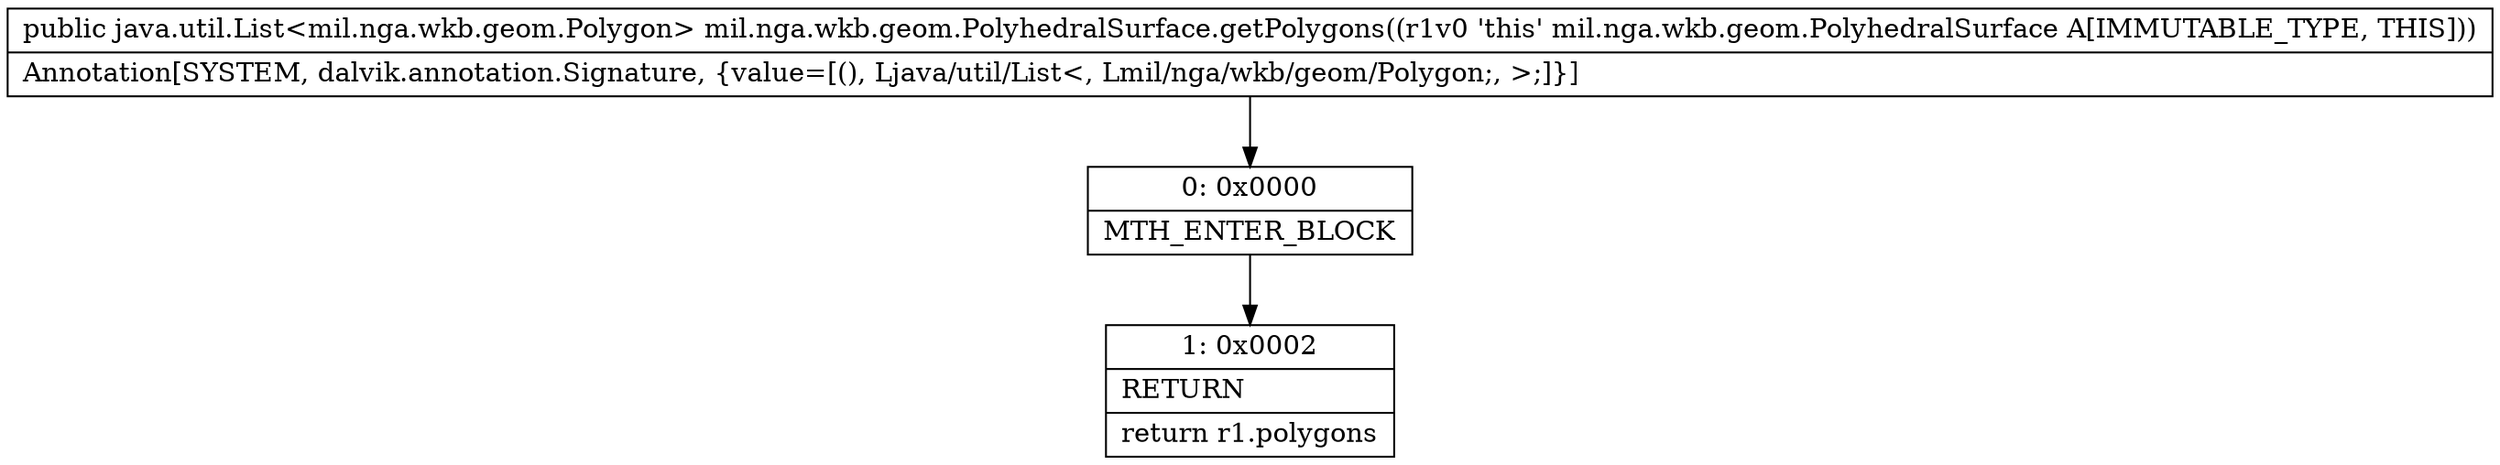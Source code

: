 digraph "CFG formil.nga.wkb.geom.PolyhedralSurface.getPolygons()Ljava\/util\/List;" {
Node_0 [shape=record,label="{0\:\ 0x0000|MTH_ENTER_BLOCK\l}"];
Node_1 [shape=record,label="{1\:\ 0x0002|RETURN\l|return r1.polygons\l}"];
MethodNode[shape=record,label="{public java.util.List\<mil.nga.wkb.geom.Polygon\> mil.nga.wkb.geom.PolyhedralSurface.getPolygons((r1v0 'this' mil.nga.wkb.geom.PolyhedralSurface A[IMMUTABLE_TYPE, THIS]))  | Annotation[SYSTEM, dalvik.annotation.Signature, \{value=[(), Ljava\/util\/List\<, Lmil\/nga\/wkb\/geom\/Polygon;, \>;]\}]\l}"];
MethodNode -> Node_0;
Node_0 -> Node_1;
}

